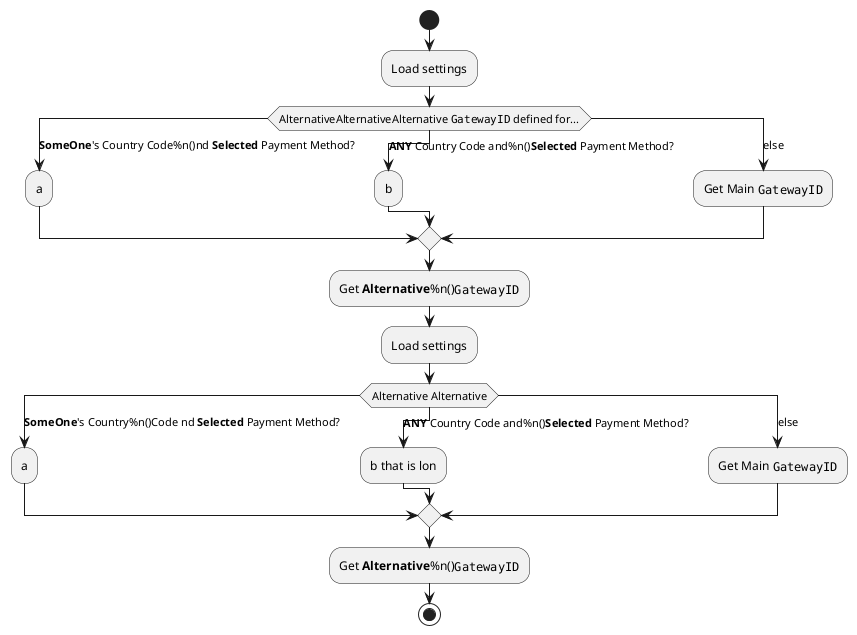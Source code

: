 {
  "sha1": "2l9k8d8igwqrm0mb9szad4pyhec1v8d",
  "insertion": {
    "when": "2024-05-30T20:48:20.038Z",
    "url": "https://github.com/plantuml/plantuml/issues/180",
    "user": "plantuml@gmail.com"
  }
}
@startuml

start
:Load settings;
	switch (AlternativeAlternativeAlternative ""GatewayID"" defined for...)
		case (**SomeOne**'s Country Code%n()nd **Selected** Payment Method?)
		:a;
		case (**ANY** Country Code and%n()**Selected** Payment Method?)
		:b;
		case (else)
			:Get Main ""GatewayID"";
		endswitch
	:Get **Alternative**%n()""GatewayID"";

:Load settings;
	switch (Alternative Alternative)
		case (**SomeOne**'s Country%n()Code nd **Selected** Payment Method?)
		:a;
		case (**ANY** Country Code and%n()**Selected** Payment Method?)
		:b that is lon;
		case (else)
			:Get Main ""GatewayID"";
		endswitch
	:Get **Alternative**%n()""GatewayID"";

stop

@enduml

